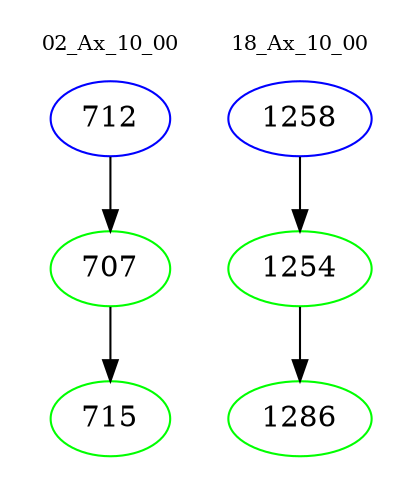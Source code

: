 digraph{
subgraph cluster_0 {
color = white
label = "02_Ax_10_00";
fontsize=10;
T0_712 [label="712", color="blue"]
T0_712 -> T0_707 [color="black"]
T0_707 [label="707", color="green"]
T0_707 -> T0_715 [color="black"]
T0_715 [label="715", color="green"]
}
subgraph cluster_1 {
color = white
label = "18_Ax_10_00";
fontsize=10;
T1_1258 [label="1258", color="blue"]
T1_1258 -> T1_1254 [color="black"]
T1_1254 [label="1254", color="green"]
T1_1254 -> T1_1286 [color="black"]
T1_1286 [label="1286", color="green"]
}
}
